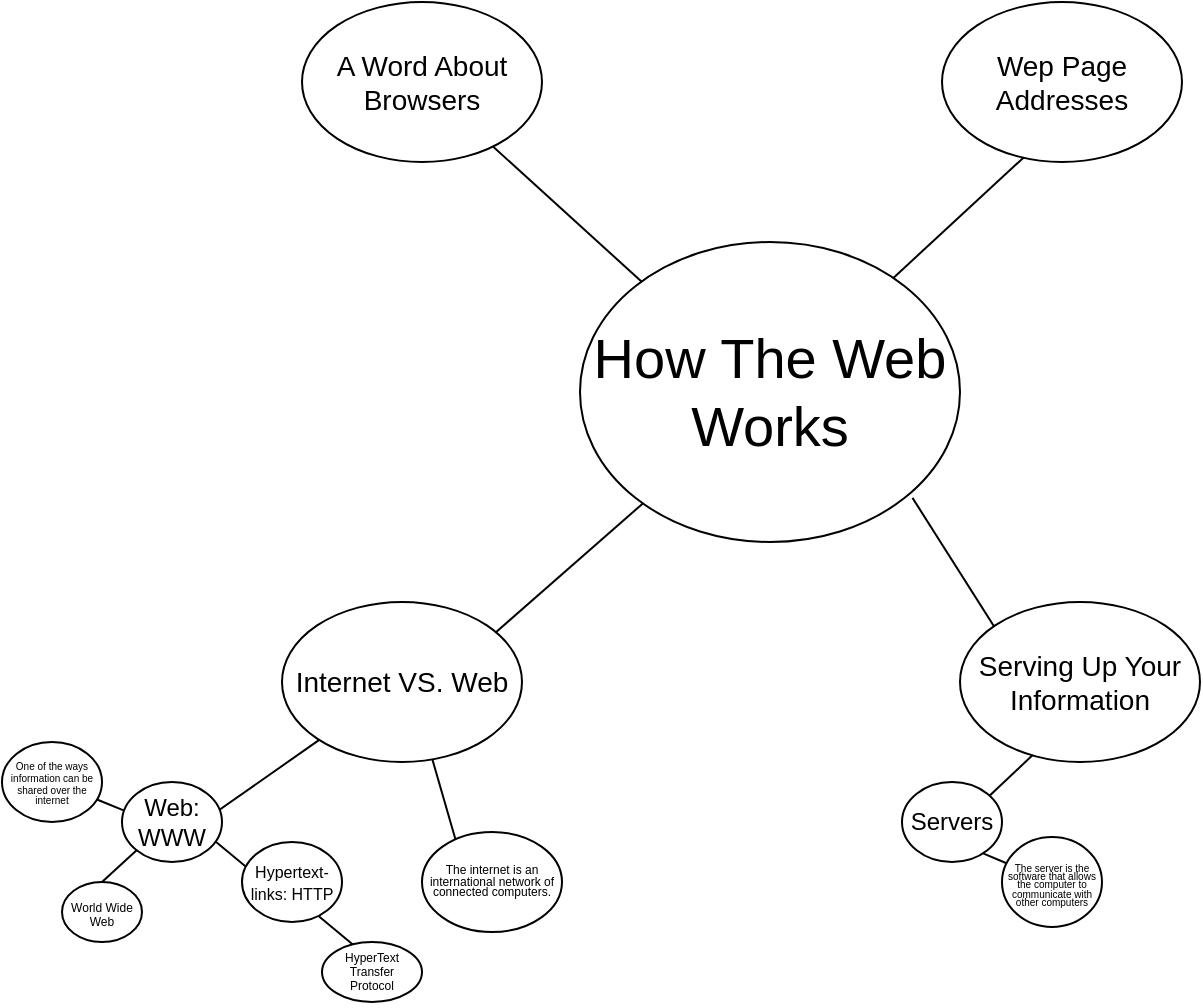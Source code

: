 <mxfile version="22.0.2" type="device">
  <diagram name="Seite-1" id="xoSiIJHebm6Wm_IsjXyR">
    <mxGraphModel dx="120" dy="79" grid="1" gridSize="10" guides="1" tooltips="1" connect="1" arrows="1" fold="1" page="1" pageScale="1" pageWidth="827" pageHeight="1169" math="0" shadow="0">
      <root>
        <mxCell id="0" />
        <mxCell id="1" parent="0" />
        <mxCell id="W2SCZCkLoWuOBcT4UsEh-1" value="&lt;font style=&quot;font-size: 28px;&quot;&gt;How The Web Works&lt;/font&gt;" style="ellipse;whiteSpace=wrap;html=1;" parent="1" vertex="1">
          <mxGeometry x="319" y="510" width="190" height="150" as="geometry" />
        </mxCell>
        <mxCell id="W2SCZCkLoWuOBcT4UsEh-2" value="" style="endArrow=none;html=1;rounded=0;" parent="1" target="W2SCZCkLoWuOBcT4UsEh-1" edge="1">
          <mxGeometry width="50" height="50" relative="1" as="geometry">
            <mxPoint x="260" y="720" as="sourcePoint" />
            <mxPoint x="340" y="640" as="targetPoint" />
            <Array as="points" />
          </mxGeometry>
        </mxCell>
        <mxCell id="W2SCZCkLoWuOBcT4UsEh-3" value="&lt;font style=&quot;font-size: 14px;&quot;&gt;Internet VS. Web&lt;/font&gt;" style="ellipse;whiteSpace=wrap;html=1;" parent="1" vertex="1">
          <mxGeometry x="170" y="690" width="120" height="80" as="geometry" />
        </mxCell>
        <mxCell id="W2SCZCkLoWuOBcT4UsEh-4" value="" style="endArrow=none;html=1;rounded=0;entryX=0.875;entryY=0.853;entryDx=0;entryDy=0;entryPerimeter=0;" parent="1" target="W2SCZCkLoWuOBcT4UsEh-1" edge="1">
          <mxGeometry width="50" height="50" relative="1" as="geometry">
            <mxPoint x="550" y="740" as="sourcePoint" />
            <mxPoint x="490" y="640" as="targetPoint" />
            <Array as="points" />
          </mxGeometry>
        </mxCell>
        <mxCell id="W2SCZCkLoWuOBcT4UsEh-5" value="&lt;font style=&quot;font-size: 14px;&quot;&gt;Serving Up Your Information&lt;/font&gt;" style="ellipse;whiteSpace=wrap;html=1;" parent="1" vertex="1">
          <mxGeometry x="509" y="690" width="120" height="80" as="geometry" />
        </mxCell>
        <mxCell id="W2SCZCkLoWuOBcT4UsEh-6" value="" style="endArrow=none;html=1;rounded=0;" parent="1" source="W2SCZCkLoWuOBcT4UsEh-7" edge="1">
          <mxGeometry width="50" height="50" relative="1" as="geometry">
            <mxPoint x="270" y="460" as="sourcePoint" />
            <mxPoint x="350" y="530" as="targetPoint" />
            <Array as="points" />
          </mxGeometry>
        </mxCell>
        <mxCell id="W2SCZCkLoWuOBcT4UsEh-8" value="" style="endArrow=none;html=1;rounded=0;" parent="1" target="W2SCZCkLoWuOBcT4UsEh-7" edge="1">
          <mxGeometry width="50" height="50" relative="1" as="geometry">
            <mxPoint x="270" y="460" as="sourcePoint" />
            <mxPoint x="350" y="530" as="targetPoint" />
            <Array as="points" />
          </mxGeometry>
        </mxCell>
        <mxCell id="W2SCZCkLoWuOBcT4UsEh-7" value="&lt;font style=&quot;font-size: 14px;&quot;&gt;A Word About Browsers&lt;/font&gt;" style="ellipse;whiteSpace=wrap;html=1;" parent="1" vertex="1">
          <mxGeometry x="180" y="390" width="120" height="80" as="geometry" />
        </mxCell>
        <mxCell id="W2SCZCkLoWuOBcT4UsEh-9" value="" style="endArrow=none;html=1;rounded=0;" parent="1" source="W2SCZCkLoWuOBcT4UsEh-1" edge="1">
          <mxGeometry width="50" height="50" relative="1" as="geometry">
            <mxPoint x="470" y="530" as="sourcePoint" />
            <mxPoint x="560" y="450" as="targetPoint" />
            <Array as="points" />
          </mxGeometry>
        </mxCell>
        <mxCell id="W2SCZCkLoWuOBcT4UsEh-10" value="&lt;font style=&quot;font-size: 14px;&quot;&gt;Wep Page Addresses&lt;/font&gt;" style="ellipse;whiteSpace=wrap;html=1;" parent="1" vertex="1">
          <mxGeometry x="500" y="390" width="120" height="80" as="geometry" />
        </mxCell>
        <mxCell id="W2SCZCkLoWuOBcT4UsEh-11" value="" style="endArrow=none;html=1;rounded=0;" parent="1" target="W2SCZCkLoWuOBcT4UsEh-3" edge="1">
          <mxGeometry width="50" height="50" relative="1" as="geometry">
            <mxPoint x="130" y="800" as="sourcePoint" />
            <mxPoint x="180" y="750" as="targetPoint" />
            <Array as="points">
              <mxPoint x="130" y="800" />
            </Array>
          </mxGeometry>
        </mxCell>
        <mxCell id="W2SCZCkLoWuOBcT4UsEh-12" value="Web: WWW" style="ellipse;whiteSpace=wrap;html=1;" parent="1" vertex="1">
          <mxGeometry x="90" y="780" width="50" height="40" as="geometry" />
        </mxCell>
        <mxCell id="W2SCZCkLoWuOBcT4UsEh-13" value="&lt;p style=&quot;line-height: 80%;&quot;&gt;&lt;font style=&quot;font-size: 8px;&quot;&gt;Hypertext-&lt;br&gt;links: HTTP&lt;/font&gt;&lt;/p&gt;" style="ellipse;whiteSpace=wrap;html=1;" parent="1" vertex="1">
          <mxGeometry x="150" y="810" width="50" height="40" as="geometry" />
        </mxCell>
        <mxCell id="W2SCZCkLoWuOBcT4UsEh-14" value="" style="endArrow=none;html=1;rounded=0;exitX=0.037;exitY=0.305;exitDx=0;exitDy=0;entryX=0.941;entryY=0.751;entryDx=0;entryDy=0;entryPerimeter=0;exitPerimeter=0;" parent="1" source="W2SCZCkLoWuOBcT4UsEh-13" edge="1" target="W2SCZCkLoWuOBcT4UsEh-12">
          <mxGeometry width="50" height="50" relative="1" as="geometry">
            <mxPoint x="170" y="810" as="sourcePoint" />
            <mxPoint x="190" y="760" as="targetPoint" />
            <Array as="points" />
          </mxGeometry>
        </mxCell>
        <mxCell id="W2SCZCkLoWuOBcT4UsEh-15" value="&lt;p style=&quot;line-height: 40%;&quot;&gt;&lt;span style=&quot;font-size: 6px;&quot;&gt;World Wide&lt;br&gt;Web&lt;br&gt;&lt;/span&gt;&lt;/p&gt;" style="ellipse;whiteSpace=wrap;html=1;" parent="1" vertex="1">
          <mxGeometry x="60" y="830" width="40" height="30" as="geometry" />
        </mxCell>
        <mxCell id="W2SCZCkLoWuOBcT4UsEh-17" value="" style="endArrow=none;html=1;rounded=0;exitX=0.5;exitY=0;exitDx=0;exitDy=0;entryX=0;entryY=1;entryDx=0;entryDy=0;" parent="1" source="W2SCZCkLoWuOBcT4UsEh-15" target="W2SCZCkLoWuOBcT4UsEh-12" edge="1">
          <mxGeometry width="50" height="50" relative="1" as="geometry">
            <mxPoint x="60" y="840" as="sourcePoint" />
            <mxPoint x="99" y="810" as="targetPoint" />
            <Array as="points" />
          </mxGeometry>
        </mxCell>
        <mxCell id="ii-MiULLkunS_prZY83--1" value="&lt;p style=&quot;line-height: 120%; font-size: 6px;&quot;&gt;&lt;font style=&quot;font-size: 6px;&quot;&gt;HyperText&lt;br&gt;Transfer&lt;br&gt;Protoco&lt;/font&gt;&lt;span style=&quot;font-size: 6px;&quot;&gt;l&lt;/span&gt;&lt;/p&gt;" style="ellipse;whiteSpace=wrap;html=1;" vertex="1" parent="1">
          <mxGeometry x="190" y="860" width="50" height="30" as="geometry" />
        </mxCell>
        <mxCell id="ii-MiULLkunS_prZY83--2" value="" style="endArrow=none;html=1;rounded=0;exitX=0.305;exitY=0.037;exitDx=0;exitDy=0;entryX=0.768;entryY=0.929;entryDx=0;entryDy=0;exitPerimeter=0;entryPerimeter=0;" edge="1" parent="1" source="ii-MiULLkunS_prZY83--1" target="W2SCZCkLoWuOBcT4UsEh-13">
          <mxGeometry width="50" height="50" relative="1" as="geometry">
            <mxPoint x="173" y="860" as="sourcePoint" />
            <mxPoint x="190" y="844" as="targetPoint" />
            <Array as="points" />
          </mxGeometry>
        </mxCell>
        <mxCell id="ii-MiULLkunS_prZY83--3" value="" style="endArrow=none;html=1;rounded=0;entryX=0.627;entryY=0.986;entryDx=0;entryDy=0;entryPerimeter=0;" edge="1" parent="1" target="W2SCZCkLoWuOBcT4UsEh-3">
          <mxGeometry width="50" height="50" relative="1" as="geometry">
            <mxPoint x="260" y="820" as="sourcePoint" />
            <mxPoint x="247.5" y="760" as="targetPoint" />
            <Array as="points" />
          </mxGeometry>
        </mxCell>
        <mxCell id="ii-MiULLkunS_prZY83--4" value="&lt;p style=&quot;line-height: 90%; font-size: 6px;&quot;&gt;&lt;font style=&quot;font-size: 6px;&quot;&gt;The internet is an international network of connected computers&lt;/font&gt;.&lt;/p&gt;" style="ellipse;whiteSpace=wrap;html=1;" vertex="1" parent="1">
          <mxGeometry x="240" y="805" width="70" height="50" as="geometry" />
        </mxCell>
        <mxCell id="ii-MiULLkunS_prZY83--5" value="" style="endArrow=none;html=1;rounded=0;exitX=0.022;exitY=0.358;exitDx=0;exitDy=0;exitPerimeter=0;" edge="1" parent="1" source="ii-MiULLkunS_prZY83--6">
          <mxGeometry width="50" height="50" relative="1" as="geometry">
            <mxPoint x="90" y="802" as="sourcePoint" />
            <mxPoint x="60" y="770" as="targetPoint" />
            <Array as="points" />
          </mxGeometry>
        </mxCell>
        <mxCell id="ii-MiULLkunS_prZY83--7" value="" style="endArrow=none;html=1;rounded=0;exitX=0.022;exitY=0.358;exitDx=0;exitDy=0;exitPerimeter=0;" edge="1" parent="1" source="W2SCZCkLoWuOBcT4UsEh-12" target="ii-MiULLkunS_prZY83--6">
          <mxGeometry width="50" height="50" relative="1" as="geometry">
            <mxPoint x="91" y="794" as="sourcePoint" />
            <mxPoint x="60" y="770" as="targetPoint" />
            <Array as="points" />
          </mxGeometry>
        </mxCell>
        <mxCell id="ii-MiULLkunS_prZY83--6" value="&lt;p style=&quot;line-height: 30%;&quot;&gt;&lt;font style=&quot;font-size: 5px;&quot;&gt;&lt;font style=&quot;font-size: 5px;&quot;&gt;&lt;font style=&quot;font-size: 5px;&quot;&gt;One of the ways information can be shared over the interne&lt;/font&gt;&lt;span style=&quot;&quot;&gt;t&lt;/span&gt;&lt;/font&gt;&lt;/font&gt;&lt;/p&gt;" style="ellipse;whiteSpace=wrap;html=1;" vertex="1" parent="1">
          <mxGeometry x="30" y="760" width="50" height="40" as="geometry" />
        </mxCell>
        <mxCell id="ii-MiULLkunS_prZY83--8" value="Servers" style="ellipse;whiteSpace=wrap;html=1;" vertex="1" parent="1">
          <mxGeometry x="480" y="780" width="50" height="40" as="geometry" />
        </mxCell>
        <mxCell id="ii-MiULLkunS_prZY83--11" value="" style="endArrow=none;html=1;rounded=0;entryX=0.303;entryY=0.956;entryDx=0;entryDy=0;entryPerimeter=0;exitX=0.878;exitY=0.17;exitDx=0;exitDy=0;exitPerimeter=0;" edge="1" parent="1" source="ii-MiULLkunS_prZY83--8" target="W2SCZCkLoWuOBcT4UsEh-5">
          <mxGeometry width="50" height="50" relative="1" as="geometry">
            <mxPoint x="520" y="790" as="sourcePoint" />
            <mxPoint x="570" y="740" as="targetPoint" />
          </mxGeometry>
        </mxCell>
        <mxCell id="ii-MiULLkunS_prZY83--13" value="" style="endArrow=none;html=1;rounded=0;entryX=0.811;entryY=0.892;entryDx=0;entryDy=0;entryPerimeter=0;" edge="1" parent="1" source="ii-MiULLkunS_prZY83--12" target="ii-MiULLkunS_prZY83--8">
          <mxGeometry width="50" height="50" relative="1" as="geometry">
            <mxPoint x="530" y="830" as="sourcePoint" />
            <mxPoint x="550" y="790" as="targetPoint" />
          </mxGeometry>
        </mxCell>
        <mxCell id="ii-MiULLkunS_prZY83--14" value="" style="endArrow=none;html=1;rounded=0;entryX=0.751;entryY=0.941;entryDx=0;entryDy=0;entryPerimeter=0;" edge="1" parent="1" target="ii-MiULLkunS_prZY83--12">
          <mxGeometry width="50" height="50" relative="1" as="geometry">
            <mxPoint x="530" y="830" as="sourcePoint" />
            <mxPoint x="518" y="818" as="targetPoint" />
          </mxGeometry>
        </mxCell>
        <mxCell id="ii-MiULLkunS_prZY83--12" value="&lt;p style=&quot;line-height: 20%;&quot;&gt;&lt;font style=&quot;font-size: 5px;&quot;&gt;The server is the software that allows the computer to communicate with other computers&lt;/font&gt;&lt;/p&gt;" style="ellipse;whiteSpace=wrap;html=1;" vertex="1" parent="1">
          <mxGeometry x="530" y="807.5" width="50" height="45" as="geometry" />
        </mxCell>
      </root>
    </mxGraphModel>
  </diagram>
</mxfile>
